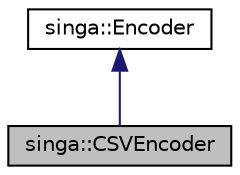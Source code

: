 digraph "singa::CSVEncoder"
{
  edge [fontname="Helvetica",fontsize="10",labelfontname="Helvetica",labelfontsize="10"];
  node [fontname="Helvetica",fontsize="10",shape=record];
  Node2 [label="singa::CSVEncoder",height=0.2,width=0.4,color="black", fillcolor="grey75", style="filled", fontcolor="black"];
  Node3 -> Node2 [dir="back",color="midnightblue",fontsize="10",style="solid",fontname="Helvetica"];
  Node3 [label="singa::Encoder",height=0.2,width=0.4,color="black", fillcolor="white", style="filled",URL="$classsinga_1_1Encoder.html",tooltip="Base encoder class that convert a set of tensors into string for storage. "];
}
